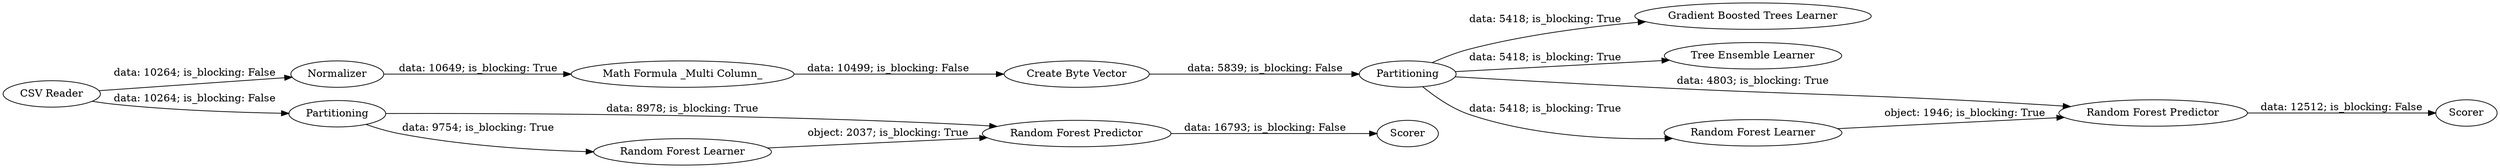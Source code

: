 digraph {
	"-8087421522441442362_39" [label=Scorer]
	"-8087421522441442362_36" [label=Normalizer]
	"-8087421522441442362_42" [label="Gradient Boosted Trees Learner"]
	"-8087421522441442362_41" [label="Tree Ensemble Learner"]
	"-8087421522441442362_34" [label="CSV Reader"]
	"-8087421522441442362_37" [label="Random Forest Predictor"]
	"-8087421522441442362_11" [label="Random Forest Predictor"]
	"-8087421522441442362_31" [label="Create Byte Vector"]
	"-8087421522441442362_38" [label=Partitioning]
	"-8087421522441442362_35" [label="Math Formula _Multi Column_"]
	"-8087421522441442362_9" [label=Partitioning]
	"-8087421522441442362_10" [label="Random Forest Learner"]
	"-8087421522441442362_12" [label=Scorer]
	"-8087421522441442362_40" [label="Random Forest Learner"]
	"-8087421522441442362_34" -> "-8087421522441442362_38" [label="data: 10264; is_blocking: False"]
	"-8087421522441442362_11" -> "-8087421522441442362_12" [label="data: 12512; is_blocking: False"]
	"-8087421522441442362_34" -> "-8087421522441442362_36" [label="data: 10264; is_blocking: False"]
	"-8087421522441442362_36" -> "-8087421522441442362_35" [label="data: 10649; is_blocking: True"]
	"-8087421522441442362_10" -> "-8087421522441442362_11" [label="object: 1946; is_blocking: True"]
	"-8087421522441442362_31" -> "-8087421522441442362_9" [label="data: 5839; is_blocking: False"]
	"-8087421522441442362_40" -> "-8087421522441442362_37" [label="object: 2037; is_blocking: True"]
	"-8087421522441442362_9" -> "-8087421522441442362_41" [label="data: 5418; is_blocking: True"]
	"-8087421522441442362_9" -> "-8087421522441442362_10" [label="data: 5418; is_blocking: True"]
	"-8087421522441442362_9" -> "-8087421522441442362_11" [label="data: 4803; is_blocking: True"]
	"-8087421522441442362_38" -> "-8087421522441442362_40" [label="data: 9754; is_blocking: True"]
	"-8087421522441442362_35" -> "-8087421522441442362_31" [label="data: 10499; is_blocking: False"]
	"-8087421522441442362_38" -> "-8087421522441442362_37" [label="data: 8978; is_blocking: True"]
	"-8087421522441442362_9" -> "-8087421522441442362_42" [label="data: 5418; is_blocking: True"]
	"-8087421522441442362_37" -> "-8087421522441442362_39" [label="data: 16793; is_blocking: False"]
	rankdir=LR
}

